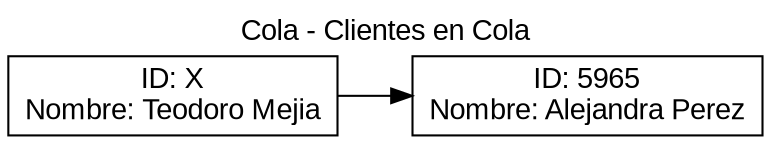 digraph G {
fontname="Arial"
label="Cola - Clientes en Cola"
labelloc = t
rankdir=LR;
node[shape="box" fontname="Arial"];
nodo_0 [label="ID: X\nNombre: Teodoro Mejia"];
nodo_1 [label="ID: 5965\nNombre: Alejandra Perez"];
nodo_0 -> nodo_1;
}
